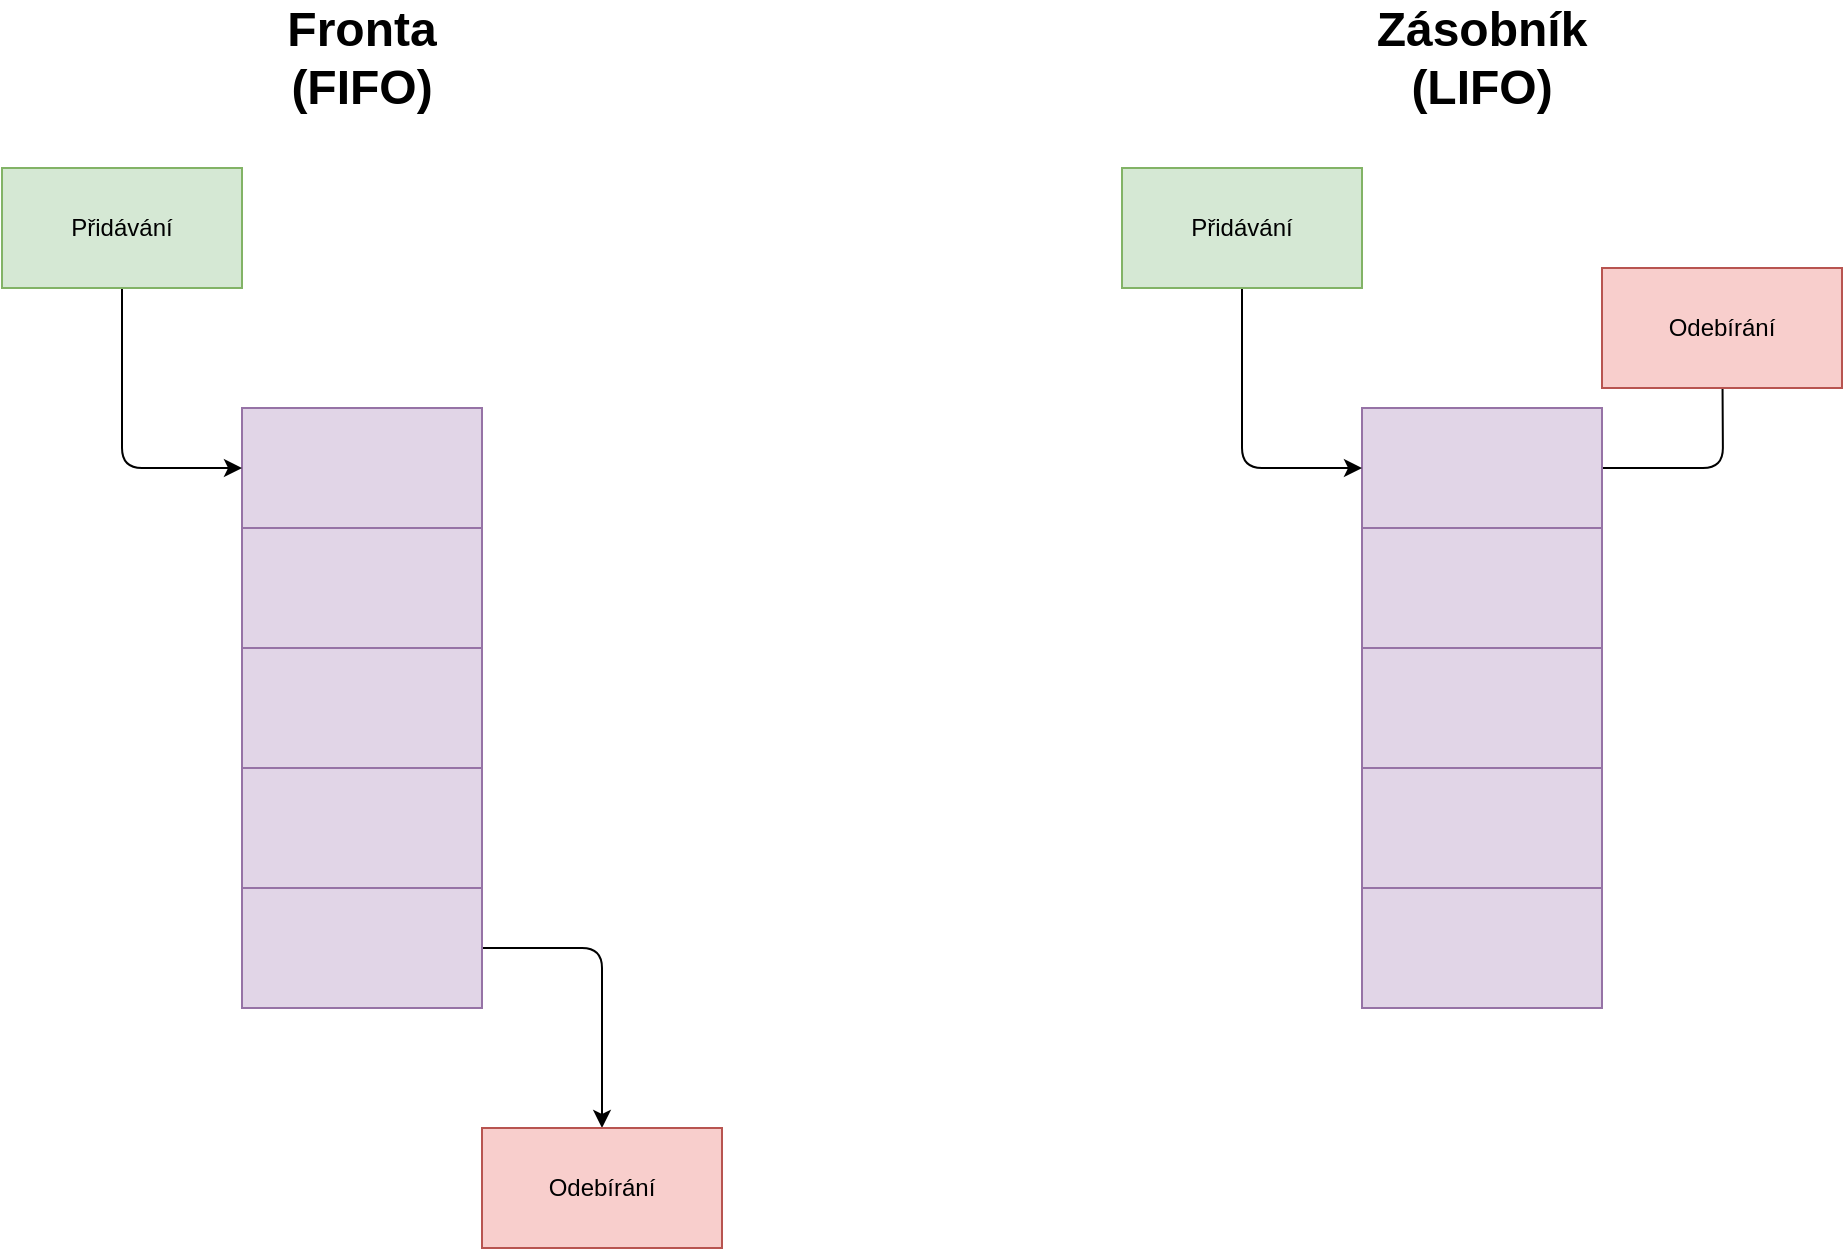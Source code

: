 <mxfile version="21.0.6" type="device"><diagram name="Stránka-1" id="3e86c15E1DyWlxJZmKiy"><mxGraphModel dx="1779" dy="1978" grid="1" gridSize="10" guides="1" tooltips="1" connect="1" arrows="1" fold="1" page="1" pageScale="1" pageWidth="1169" pageHeight="827" math="0" shadow="0"><root><mxCell id="0"/><mxCell id="1" parent="0"/><mxCell id="JBp51VsBN1EzAYHuyeNb-1" value="" style="rounded=0;whiteSpace=wrap;html=1;fillColor=#e1d5e7;strokeColor=#9673a6;" vertex="1" parent="1"><mxGeometry x="200" y="190" width="120" height="60" as="geometry"/></mxCell><mxCell id="JBp51VsBN1EzAYHuyeNb-2" value="" style="rounded=0;whiteSpace=wrap;html=1;fillColor=#e1d5e7;strokeColor=#9673a6;" vertex="1" parent="1"><mxGeometry x="200" y="250" width="120" height="60" as="geometry"/></mxCell><mxCell id="JBp51VsBN1EzAYHuyeNb-3" value="" style="rounded=0;whiteSpace=wrap;html=1;fillColor=#e1d5e7;strokeColor=#9673a6;" vertex="1" parent="1"><mxGeometry x="200" y="310" width="120" height="60" as="geometry"/></mxCell><mxCell id="JBp51VsBN1EzAYHuyeNb-4" value="" style="rounded=0;whiteSpace=wrap;html=1;fillColor=#e1d5e7;strokeColor=#9673a6;" vertex="1" parent="1"><mxGeometry x="200" y="370" width="120" height="60" as="geometry"/></mxCell><mxCell id="JBp51VsBN1EzAYHuyeNb-21" style="edgeStyle=orthogonalEdgeStyle;rounded=1;orthogonalLoop=1;jettySize=auto;html=1;entryX=0.5;entryY=0;entryDx=0;entryDy=0;exitX=1;exitY=0.5;exitDx=0;exitDy=0;" edge="1" parent="1" source="JBp51VsBN1EzAYHuyeNb-5" target="JBp51VsBN1EzAYHuyeNb-18"><mxGeometry relative="1" as="geometry"/></mxCell><mxCell id="JBp51VsBN1EzAYHuyeNb-5" value="" style="rounded=0;whiteSpace=wrap;html=1;fillColor=#e1d5e7;strokeColor=#9673a6;" vertex="1" parent="1"><mxGeometry x="200" y="430" width="120" height="60" as="geometry"/></mxCell><mxCell id="JBp51VsBN1EzAYHuyeNb-23" style="edgeStyle=orthogonalEdgeStyle;rounded=1;orthogonalLoop=1;jettySize=auto;html=1;entryX=0.5;entryY=1;entryDx=0;entryDy=0;exitX=1;exitY=0.5;exitDx=0;exitDy=0;" edge="1" parent="1" source="JBp51VsBN1EzAYHuyeNb-6"><mxGeometry relative="1" as="geometry"><mxPoint x="940" y="130" as="targetPoint"/></mxGeometry></mxCell><mxCell id="JBp51VsBN1EzAYHuyeNb-6" value="" style="rounded=0;whiteSpace=wrap;html=1;fillColor=#e1d5e7;strokeColor=#9673a6;" vertex="1" parent="1"><mxGeometry x="760" y="190" width="120" height="60" as="geometry"/></mxCell><mxCell id="JBp51VsBN1EzAYHuyeNb-7" value="" style="rounded=0;whiteSpace=wrap;html=1;fillColor=#e1d5e7;strokeColor=#9673a6;" vertex="1" parent="1"><mxGeometry x="760" y="250" width="120" height="60" as="geometry"/></mxCell><mxCell id="JBp51VsBN1EzAYHuyeNb-8" value="" style="rounded=0;whiteSpace=wrap;html=1;fillColor=#e1d5e7;strokeColor=#9673a6;" vertex="1" parent="1"><mxGeometry x="760" y="310" width="120" height="60" as="geometry"/></mxCell><mxCell id="JBp51VsBN1EzAYHuyeNb-9" value="" style="rounded=0;whiteSpace=wrap;html=1;fillColor=#e1d5e7;strokeColor=#9673a6;" vertex="1" parent="1"><mxGeometry x="760" y="370" width="120" height="60" as="geometry"/></mxCell><mxCell id="JBp51VsBN1EzAYHuyeNb-10" value="" style="rounded=0;whiteSpace=wrap;html=1;fillColor=#e1d5e7;strokeColor=#9673a6;" vertex="1" parent="1"><mxGeometry x="760" y="430" width="120" height="60" as="geometry"/></mxCell><mxCell id="JBp51VsBN1EzAYHuyeNb-11" value="Fronta&lt;br style=&quot;font-size: 24px;&quot;&gt;(FIFO)" style="text;html=1;strokeColor=none;fillColor=none;align=center;verticalAlign=middle;whiteSpace=wrap;rounded=0;fontSize=24;fontStyle=1" vertex="1" parent="1"><mxGeometry x="230" width="60" height="30" as="geometry"/></mxCell><mxCell id="JBp51VsBN1EzAYHuyeNb-12" value="Zásobník&lt;br style=&quot;font-size: 24px;&quot;&gt;(LIFO)" style="text;html=1;strokeColor=none;fillColor=none;align=center;verticalAlign=middle;whiteSpace=wrap;rounded=0;fontSize=24;fontStyle=1" vertex="1" parent="1"><mxGeometry x="790" width="60" height="30" as="geometry"/></mxCell><mxCell id="JBp51VsBN1EzAYHuyeNb-20" style="edgeStyle=orthogonalEdgeStyle;orthogonalLoop=1;jettySize=auto;html=1;entryX=0;entryY=0.5;entryDx=0;entryDy=0;rounded=1;" edge="1" parent="1" source="JBp51VsBN1EzAYHuyeNb-15" target="JBp51VsBN1EzAYHuyeNb-1"><mxGeometry relative="1" as="geometry"/></mxCell><mxCell id="JBp51VsBN1EzAYHuyeNb-15" value="Přidávání" style="rounded=0;whiteSpace=wrap;html=1;fillColor=#d5e8d4;strokeColor=#82b366;" vertex="1" parent="1"><mxGeometry x="80" y="70" width="120" height="60" as="geometry"/></mxCell><mxCell id="JBp51VsBN1EzAYHuyeNb-22" style="edgeStyle=orthogonalEdgeStyle;rounded=1;orthogonalLoop=1;jettySize=auto;html=1;entryX=0;entryY=0.5;entryDx=0;entryDy=0;" edge="1" parent="1" source="JBp51VsBN1EzAYHuyeNb-16" target="JBp51VsBN1EzAYHuyeNb-6"><mxGeometry relative="1" as="geometry"/></mxCell><mxCell id="JBp51VsBN1EzAYHuyeNb-16" value="Přidávání" style="rounded=0;whiteSpace=wrap;html=1;fillColor=#d5e8d4;strokeColor=#82b366;" vertex="1" parent="1"><mxGeometry x="640" y="70" width="120" height="60" as="geometry"/></mxCell><mxCell id="JBp51VsBN1EzAYHuyeNb-17" value="Odebírání" style="rounded=0;whiteSpace=wrap;html=1;fillColor=#f8cecc;strokeColor=#b85450;" vertex="1" parent="1"><mxGeometry x="880" y="120" width="120" height="60" as="geometry"/></mxCell><mxCell id="JBp51VsBN1EzAYHuyeNb-18" value="Odebírání" style="rounded=0;whiteSpace=wrap;html=1;fillColor=#f8cecc;strokeColor=#b85450;" vertex="1" parent="1"><mxGeometry x="320" y="550" width="120" height="60" as="geometry"/></mxCell></root></mxGraphModel></diagram></mxfile>